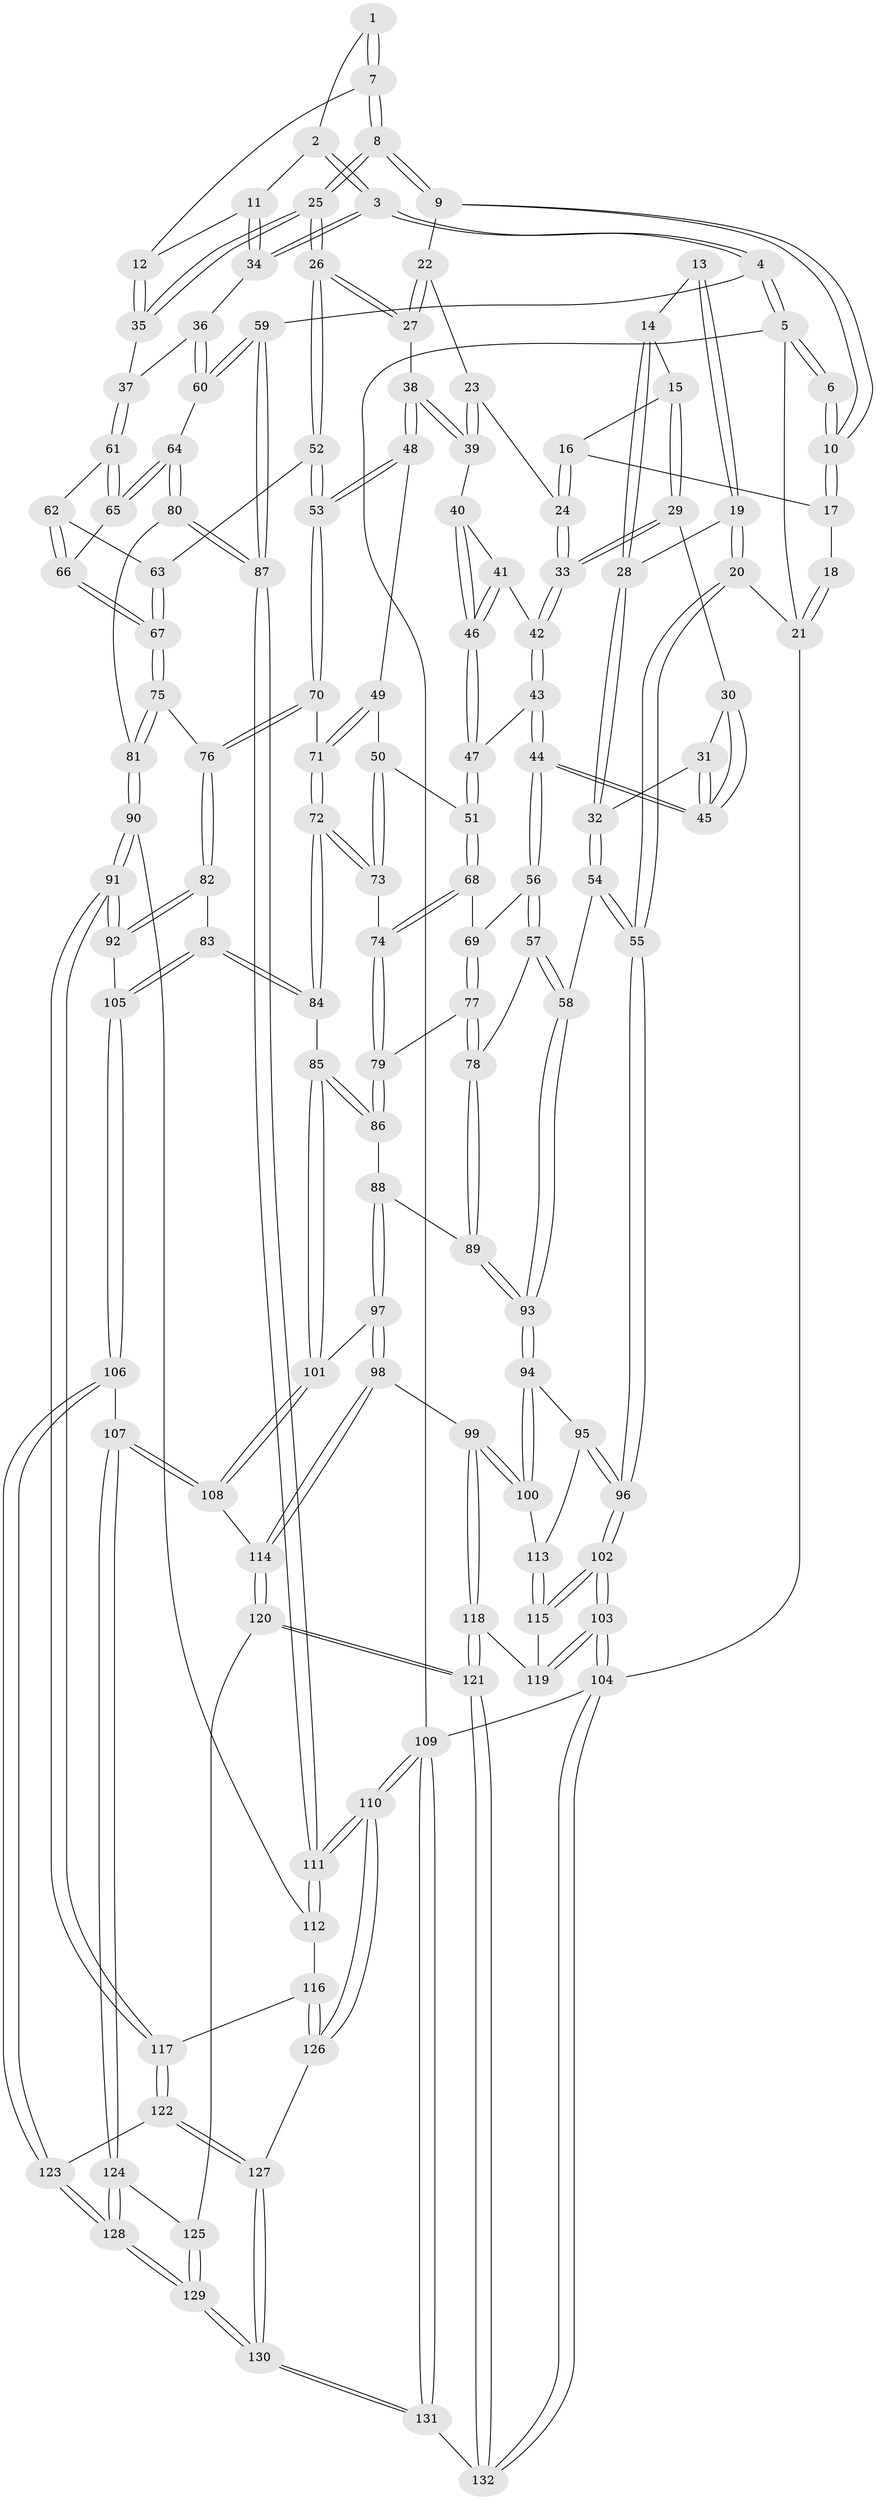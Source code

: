 // Generated by graph-tools (version 1.1) at 2025/11/02/27/25 16:11:52]
// undirected, 132 vertices, 327 edges
graph export_dot {
graph [start="1"]
  node [color=gray90,style=filled];
  1 [pos="+0.8327979620160133+0"];
  2 [pos="+0.9310478851202246+0.0689889398796044"];
  3 [pos="+1+0.17310656883524367"];
  4 [pos="+1+0.1629827754179059"];
  5 [pos="+1+0"];
  6 [pos="+0.8324657560840538+0"];
  7 [pos="+0.7854663943585729+0.08296074022044495"];
  8 [pos="+0.659116758918244+0.12788331550013401"];
  9 [pos="+0.4638685604860879+0"];
  10 [pos="+0.44314653009218274+0"];
  11 [pos="+0.8329188942840048+0.12697056658124892"];
  12 [pos="+0.8270695821681638+0.1280355610212021"];
  13 [pos="+0.12396955364094076+0.06059868925696604"];
  14 [pos="+0.141324754659548+0.11715403308951608"];
  15 [pos="+0.15139319212664007+0.12314177681378963"];
  16 [pos="+0.25731624971174727+0.07763497585853638"];
  17 [pos="+0.4406504317741241+0"];
  18 [pos="+0.10460949530519162+0"];
  19 [pos="+0+0.14752825149221505"];
  20 [pos="+0+0.10464589086526399"];
  21 [pos="+0+0"];
  22 [pos="+0.4547541000196524+0"];
  23 [pos="+0.2632157978696529+0.17257792547636389"];
  24 [pos="+0.26114461334418465+0.17329837205001944"];
  25 [pos="+0.6579517244627299+0.25397002960746207"];
  26 [pos="+0.6417099075378122+0.2978834597863538"];
  27 [pos="+0.4455784019261789+0.10954261685024146"];
  28 [pos="+0.04866618918982989+0.19114933468078107"];
  29 [pos="+0.1848956279822548+0.1671340816931929"];
  30 [pos="+0.1594781218791657+0.21146500423341205"];
  31 [pos="+0.09215748597663534+0.24460694149223255"];
  32 [pos="+0.0720299428745768+0.24066318509159065"];
  33 [pos="+0.2409251728318605+0.19268200176127212"];
  34 [pos="+1+0.19082768580209275"];
  35 [pos="+0.8258725828342499+0.19017635296790605"];
  36 [pos="+0.9224582180231828+0.2655274007468525"];
  37 [pos="+0.8723379996651461+0.2650858417823641"];
  38 [pos="+0.42333411754740136+0.16887141832118327"];
  39 [pos="+0.3962103648997842+0.18635854601022558"];
  40 [pos="+0.3872866413734455+0.1966821488438211"];
  41 [pos="+0.28692596233260487+0.22560171929992082"];
  42 [pos="+0.24209079510336048+0.19724274992776827"];
  43 [pos="+0.21635209297887106+0.2989939051046376"];
  44 [pos="+0.18939418467797328+0.3176022469904268"];
  45 [pos="+0.17767046100248293+0.3035498758994586"];
  46 [pos="+0.33059183114652485+0.3002236425787722"];
  47 [pos="+0.3291185946181943+0.3129837440676867"];
  48 [pos="+0.4711155745760078+0.2983117046609747"];
  49 [pos="+0.42345388142637935+0.3325792277446847"];
  50 [pos="+0.3995342841328459+0.33951027792312555"];
  51 [pos="+0.33976903787791846+0.32987990597376"];
  52 [pos="+0.6412467875708883+0.3029945598801082"];
  53 [pos="+0.6230899871720027+0.3400166304134509"];
  54 [pos="+0+0.45334090150616463"];
  55 [pos="+0+0.4938128075396047"];
  56 [pos="+0.17154335582883246+0.36668393425443147"];
  57 [pos="+0.07439994592717036+0.43155428840604504"];
  58 [pos="+0.00047052054985500917+0.453798902937222"];
  59 [pos="+1+0.46115696193457145"];
  60 [pos="+0.9380120614420893+0.3224251715796794"];
  61 [pos="+0.8584959798363511+0.28124178196252897"];
  62 [pos="+0.8241002593752964+0.30253520417992485"];
  63 [pos="+0.8131101484218743+0.30529807675000076"];
  64 [pos="+0.9289471978097897+0.44334043772421394"];
  65 [pos="+0.8907227383784775+0.4338958880954626"];
  66 [pos="+0.8367362882767403+0.43798515052793385"];
  67 [pos="+0.761513773125471+0.465323255517566"];
  68 [pos="+0.3214241086965422+0.3704429778237008"];
  69 [pos="+0.25261863816323676+0.4095719660831221"];
  70 [pos="+0.6248374070429137+0.36365815430987936"];
  71 [pos="+0.4750759241641853+0.4420097835609734"];
  72 [pos="+0.44654338316639147+0.47520655150457114"];
  73 [pos="+0.40272998553427763+0.4593297483061585"];
  74 [pos="+0.35999995220280373+0.46418402542091364"];
  75 [pos="+0.7606616383419109+0.4657853074640179"];
  76 [pos="+0.6663807304884164+0.45072923761843414"];
  77 [pos="+0.2734205158973158+0.4955717795233909"];
  78 [pos="+0.2578899938854545+0.5175267432293357"];
  79 [pos="+0.34405614364147347+0.4774879879742548"];
  80 [pos="+0.9922912067174571+0.4898681481149992"];
  81 [pos="+0.844812353641566+0.6165343089771229"];
  82 [pos="+0.6229576953715537+0.5530856986543244"];
  83 [pos="+0.5278265196076187+0.5935676789877069"];
  84 [pos="+0.4808304029158459+0.5865153571073073"];
  85 [pos="+0.47316322412235934+0.5909996386604988"];
  86 [pos="+0.37358744657504867+0.5713417747516139"];
  87 [pos="+1+0.5035179454243082"];
  88 [pos="+0.3031768917092563+0.5975099823055332"];
  89 [pos="+0.2553837028386837+0.5474669973196613"];
  90 [pos="+0.8414375299827679+0.6330955449637075"];
  91 [pos="+0.7472051296224423+0.7146952793692389"];
  92 [pos="+0.7368634148467659+0.708288686161187"];
  93 [pos="+0.16333619069843858+0.6057453328870132"];
  94 [pos="+0.16287698762096484+0.6667606488995791"];
  95 [pos="+0+0.6352753652231664"];
  96 [pos="+0+0.4961157886580634"];
  97 [pos="+0.3047818468149408+0.6317750136944364"];
  98 [pos="+0.24676847622805875+0.714780044105816"];
  99 [pos="+0.18530204958710975+0.7263895984112256"];
  100 [pos="+0.17833882570465426+0.7184823727807723"];
  101 [pos="+0.410876184350348+0.6880712955471951"];
  102 [pos="+0+0.7949563350474075"];
  103 [pos="+0+1"];
  104 [pos="+0+1"];
  105 [pos="+0.5579974691950452+0.7329581996710752"];
  106 [pos="+0.5220402283519531+0.7957872001663133"];
  107 [pos="+0.5203153940800643+0.7956309737657243"];
  108 [pos="+0.4065623527649576+0.7451278198804662"];
  109 [pos="+1+1"];
  110 [pos="+1+1"];
  111 [pos="+1+0.8329588633821629"];
  112 [pos="+0.9825570809380971+0.7120179104389189"];
  113 [pos="+0.05896533398351977+0.7248992581340232"];
  114 [pos="+0.36311104474437206+0.7741631990884503"];
  115 [pos="+0.019312443047712152+0.7910112525331948"];
  116 [pos="+0.8030750422664646+0.787275614455959"];
  117 [pos="+0.7528692027206975+0.7544625422851119"];
  118 [pos="+0.16298933794443685+0.8851927263371036"];
  119 [pos="+0.12110040257769708+0.8755149790761146"];
  120 [pos="+0.33457209395109616+0.8877470520441885"];
  121 [pos="+0.21593183078720382+0.9669026883619574"];
  122 [pos="+0.7365665453062079+0.78012591215475"];
  123 [pos="+0.5880708948668663+0.8850187763187367"];
  124 [pos="+0.447285418067432+0.8643454591183657"];
  125 [pos="+0.37641976947624367+0.8982307989317204"];
  126 [pos="+0.9281262675646534+0.8979213645844938"];
  127 [pos="+0.7514690591173182+0.9415835205867558"];
  128 [pos="+0.5823795712183146+1"];
  129 [pos="+0.5824872088831546+1"];
  130 [pos="+0.6048003212503343+1"];
  131 [pos="+0.6049442943158861+1"];
  132 [pos="+0.19685491982330022+1"];
  1 -- 2;
  1 -- 7;
  1 -- 7;
  2 -- 3;
  2 -- 3;
  2 -- 11;
  3 -- 4;
  3 -- 4;
  3 -- 34;
  3 -- 34;
  4 -- 5;
  4 -- 5;
  4 -- 59;
  5 -- 6;
  5 -- 6;
  5 -- 21;
  5 -- 109;
  6 -- 10;
  6 -- 10;
  7 -- 8;
  7 -- 8;
  7 -- 12;
  8 -- 9;
  8 -- 9;
  8 -- 25;
  8 -- 25;
  9 -- 10;
  9 -- 10;
  9 -- 22;
  10 -- 17;
  10 -- 17;
  11 -- 12;
  11 -- 34;
  11 -- 34;
  12 -- 35;
  12 -- 35;
  13 -- 14;
  13 -- 19;
  13 -- 19;
  14 -- 15;
  14 -- 28;
  14 -- 28;
  15 -- 16;
  15 -- 29;
  15 -- 29;
  16 -- 17;
  16 -- 24;
  16 -- 24;
  17 -- 18;
  18 -- 21;
  18 -- 21;
  19 -- 20;
  19 -- 20;
  19 -- 28;
  20 -- 21;
  20 -- 55;
  20 -- 55;
  21 -- 104;
  22 -- 23;
  22 -- 27;
  22 -- 27;
  23 -- 24;
  23 -- 39;
  23 -- 39;
  24 -- 33;
  24 -- 33;
  25 -- 26;
  25 -- 26;
  25 -- 35;
  25 -- 35;
  26 -- 27;
  26 -- 27;
  26 -- 52;
  26 -- 52;
  27 -- 38;
  28 -- 32;
  28 -- 32;
  29 -- 30;
  29 -- 33;
  29 -- 33;
  30 -- 31;
  30 -- 45;
  30 -- 45;
  31 -- 32;
  31 -- 45;
  31 -- 45;
  32 -- 54;
  32 -- 54;
  33 -- 42;
  33 -- 42;
  34 -- 36;
  35 -- 37;
  36 -- 37;
  36 -- 60;
  36 -- 60;
  37 -- 61;
  37 -- 61;
  38 -- 39;
  38 -- 39;
  38 -- 48;
  38 -- 48;
  39 -- 40;
  40 -- 41;
  40 -- 46;
  40 -- 46;
  41 -- 42;
  41 -- 46;
  41 -- 46;
  42 -- 43;
  42 -- 43;
  43 -- 44;
  43 -- 44;
  43 -- 47;
  44 -- 45;
  44 -- 45;
  44 -- 56;
  44 -- 56;
  46 -- 47;
  46 -- 47;
  47 -- 51;
  47 -- 51;
  48 -- 49;
  48 -- 53;
  48 -- 53;
  49 -- 50;
  49 -- 71;
  49 -- 71;
  50 -- 51;
  50 -- 73;
  50 -- 73;
  51 -- 68;
  51 -- 68;
  52 -- 53;
  52 -- 53;
  52 -- 63;
  53 -- 70;
  53 -- 70;
  54 -- 55;
  54 -- 55;
  54 -- 58;
  55 -- 96;
  55 -- 96;
  56 -- 57;
  56 -- 57;
  56 -- 69;
  57 -- 58;
  57 -- 58;
  57 -- 78;
  58 -- 93;
  58 -- 93;
  59 -- 60;
  59 -- 60;
  59 -- 87;
  59 -- 87;
  60 -- 64;
  61 -- 62;
  61 -- 65;
  61 -- 65;
  62 -- 63;
  62 -- 66;
  62 -- 66;
  63 -- 67;
  63 -- 67;
  64 -- 65;
  64 -- 65;
  64 -- 80;
  64 -- 80;
  65 -- 66;
  66 -- 67;
  66 -- 67;
  67 -- 75;
  67 -- 75;
  68 -- 69;
  68 -- 74;
  68 -- 74;
  69 -- 77;
  69 -- 77;
  70 -- 71;
  70 -- 76;
  70 -- 76;
  71 -- 72;
  71 -- 72;
  72 -- 73;
  72 -- 73;
  72 -- 84;
  72 -- 84;
  73 -- 74;
  74 -- 79;
  74 -- 79;
  75 -- 76;
  75 -- 81;
  75 -- 81;
  76 -- 82;
  76 -- 82;
  77 -- 78;
  77 -- 78;
  77 -- 79;
  78 -- 89;
  78 -- 89;
  79 -- 86;
  79 -- 86;
  80 -- 81;
  80 -- 87;
  80 -- 87;
  81 -- 90;
  81 -- 90;
  82 -- 83;
  82 -- 92;
  82 -- 92;
  83 -- 84;
  83 -- 84;
  83 -- 105;
  83 -- 105;
  84 -- 85;
  85 -- 86;
  85 -- 86;
  85 -- 101;
  85 -- 101;
  86 -- 88;
  87 -- 111;
  87 -- 111;
  88 -- 89;
  88 -- 97;
  88 -- 97;
  89 -- 93;
  89 -- 93;
  90 -- 91;
  90 -- 91;
  90 -- 112;
  91 -- 92;
  91 -- 92;
  91 -- 117;
  91 -- 117;
  92 -- 105;
  93 -- 94;
  93 -- 94;
  94 -- 95;
  94 -- 100;
  94 -- 100;
  95 -- 96;
  95 -- 96;
  95 -- 113;
  96 -- 102;
  96 -- 102;
  97 -- 98;
  97 -- 98;
  97 -- 101;
  98 -- 99;
  98 -- 114;
  98 -- 114;
  99 -- 100;
  99 -- 100;
  99 -- 118;
  99 -- 118;
  100 -- 113;
  101 -- 108;
  101 -- 108;
  102 -- 103;
  102 -- 103;
  102 -- 115;
  102 -- 115;
  103 -- 104;
  103 -- 104;
  103 -- 119;
  103 -- 119;
  104 -- 132;
  104 -- 132;
  104 -- 109;
  105 -- 106;
  105 -- 106;
  106 -- 107;
  106 -- 123;
  106 -- 123;
  107 -- 108;
  107 -- 108;
  107 -- 124;
  107 -- 124;
  108 -- 114;
  109 -- 110;
  109 -- 110;
  109 -- 131;
  109 -- 131;
  110 -- 111;
  110 -- 111;
  110 -- 126;
  110 -- 126;
  111 -- 112;
  111 -- 112;
  112 -- 116;
  113 -- 115;
  113 -- 115;
  114 -- 120;
  114 -- 120;
  115 -- 119;
  116 -- 117;
  116 -- 126;
  116 -- 126;
  117 -- 122;
  117 -- 122;
  118 -- 119;
  118 -- 121;
  118 -- 121;
  120 -- 121;
  120 -- 121;
  120 -- 125;
  121 -- 132;
  121 -- 132;
  122 -- 123;
  122 -- 127;
  122 -- 127;
  123 -- 128;
  123 -- 128;
  124 -- 125;
  124 -- 128;
  124 -- 128;
  125 -- 129;
  125 -- 129;
  126 -- 127;
  127 -- 130;
  127 -- 130;
  128 -- 129;
  128 -- 129;
  129 -- 130;
  129 -- 130;
  130 -- 131;
  130 -- 131;
  131 -- 132;
}
